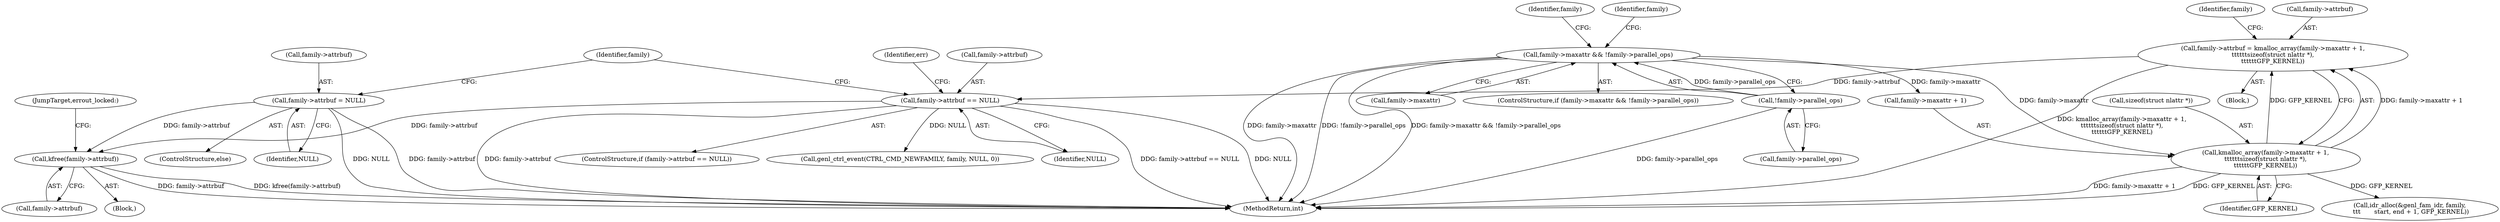 digraph "0_linux_ceabee6c59943bdd5e1da1a6a20dc7ee5f8113a2@API" {
"1000292" [label="(Call,kfree(family->attrbuf))"];
"1000213" [label="(Call,family->attrbuf = NULL)"];
"1000201" [label="(Call,family->attrbuf == NULL)"];
"1000187" [label="(Call,family->attrbuf = kmalloc_array(family->maxattr + 1,\n\t\t\t\t\t\tsizeof(struct nlattr *),\n\t\t\t\t\t\tGFP_KERNEL))"];
"1000191" [label="(Call,kmalloc_array(family->maxattr + 1,\n\t\t\t\t\t\tsizeof(struct nlattr *),\n\t\t\t\t\t\tGFP_KERNEL))"];
"1000178" [label="(Call,family->maxattr && !family->parallel_ops)"];
"1000182" [label="(Call,!family->parallel_ops)"];
"1000189" [label="(Identifier,family)"];
"1000220" [label="(Identifier,family)"];
"1000199" [label="(Identifier,GFP_KERNEL)"];
"1000182" [label="(Call,!family->parallel_ops)"];
"1000179" [label="(Call,family->maxattr)"];
"1000197" [label="(Call,sizeof(struct nlattr *))"];
"1000212" [label="(ControlStructure,else)"];
"1000205" [label="(Identifier,NULL)"];
"1000293" [label="(Call,family->attrbuf)"];
"1000213" [label="(Call,family->attrbuf = NULL)"];
"1000178" [label="(Call,family->maxattr && !family->parallel_ops)"];
"1000300" [label="(MethodReturn,int)"];
"1000191" [label="(Call,kmalloc_array(family->maxattr + 1,\n\t\t\t\t\t\tsizeof(struct nlattr *),\n\t\t\t\t\t\tGFP_KERNEL))"];
"1000186" [label="(Block,)"];
"1000208" [label="(Identifier,err)"];
"1000187" [label="(Call,family->attrbuf = kmalloc_array(family->maxattr + 1,\n\t\t\t\t\t\tsizeof(struct nlattr *),\n\t\t\t\t\t\tGFP_KERNEL))"];
"1000200" [label="(ControlStructure,if (family->attrbuf == NULL))"];
"1000222" [label="(Call,idr_alloc(&genl_fam_idr, family,\n \t\t\t       start, end + 1, GFP_KERNEL))"];
"1000217" [label="(Identifier,NULL)"];
"1000192" [label="(Call,family->maxattr + 1)"];
"1000183" [label="(Call,family->parallel_ops)"];
"1000214" [label="(Call,family->attrbuf)"];
"1000201" [label="(Call,family->attrbuf == NULL)"];
"1000203" [label="(Identifier,family)"];
"1000252" [label="(Call,genl_ctrl_event(CTRL_CMD_NEWFAMILY, family, NULL, 0))"];
"1000177" [label="(ControlStructure,if (family->maxattr && !family->parallel_ops))"];
"1000296" [label="(JumpTarget,errout_locked:)"];
"1000202" [label="(Call,family->attrbuf)"];
"1000292" [label="(Call,kfree(family->attrbuf))"];
"1000215" [label="(Identifier,family)"];
"1000105" [label="(Block,)"];
"1000188" [label="(Call,family->attrbuf)"];
"1000292" -> "1000105"  [label="AST: "];
"1000292" -> "1000293"  [label="CFG: "];
"1000293" -> "1000292"  [label="AST: "];
"1000296" -> "1000292"  [label="CFG: "];
"1000292" -> "1000300"  [label="DDG: kfree(family->attrbuf)"];
"1000292" -> "1000300"  [label="DDG: family->attrbuf"];
"1000213" -> "1000292"  [label="DDG: family->attrbuf"];
"1000201" -> "1000292"  [label="DDG: family->attrbuf"];
"1000213" -> "1000212"  [label="AST: "];
"1000213" -> "1000217"  [label="CFG: "];
"1000214" -> "1000213"  [label="AST: "];
"1000217" -> "1000213"  [label="AST: "];
"1000220" -> "1000213"  [label="CFG: "];
"1000213" -> "1000300"  [label="DDG: NULL"];
"1000213" -> "1000300"  [label="DDG: family->attrbuf"];
"1000201" -> "1000200"  [label="AST: "];
"1000201" -> "1000205"  [label="CFG: "];
"1000202" -> "1000201"  [label="AST: "];
"1000205" -> "1000201"  [label="AST: "];
"1000208" -> "1000201"  [label="CFG: "];
"1000220" -> "1000201"  [label="CFG: "];
"1000201" -> "1000300"  [label="DDG: family->attrbuf == NULL"];
"1000201" -> "1000300"  [label="DDG: NULL"];
"1000201" -> "1000300"  [label="DDG: family->attrbuf"];
"1000187" -> "1000201"  [label="DDG: family->attrbuf"];
"1000201" -> "1000252"  [label="DDG: NULL"];
"1000187" -> "1000186"  [label="AST: "];
"1000187" -> "1000191"  [label="CFG: "];
"1000188" -> "1000187"  [label="AST: "];
"1000191" -> "1000187"  [label="AST: "];
"1000203" -> "1000187"  [label="CFG: "];
"1000187" -> "1000300"  [label="DDG: kmalloc_array(family->maxattr + 1,\n\t\t\t\t\t\tsizeof(struct nlattr *),\n\t\t\t\t\t\tGFP_KERNEL)"];
"1000191" -> "1000187"  [label="DDG: family->maxattr + 1"];
"1000191" -> "1000187"  [label="DDG: GFP_KERNEL"];
"1000191" -> "1000199"  [label="CFG: "];
"1000192" -> "1000191"  [label="AST: "];
"1000197" -> "1000191"  [label="AST: "];
"1000199" -> "1000191"  [label="AST: "];
"1000191" -> "1000300"  [label="DDG: GFP_KERNEL"];
"1000191" -> "1000300"  [label="DDG: family->maxattr + 1"];
"1000178" -> "1000191"  [label="DDG: family->maxattr"];
"1000191" -> "1000222"  [label="DDG: GFP_KERNEL"];
"1000178" -> "1000177"  [label="AST: "];
"1000178" -> "1000179"  [label="CFG: "];
"1000178" -> "1000182"  [label="CFG: "];
"1000179" -> "1000178"  [label="AST: "];
"1000182" -> "1000178"  [label="AST: "];
"1000189" -> "1000178"  [label="CFG: "];
"1000215" -> "1000178"  [label="CFG: "];
"1000178" -> "1000300"  [label="DDG: !family->parallel_ops"];
"1000178" -> "1000300"  [label="DDG: family->maxattr && !family->parallel_ops"];
"1000178" -> "1000300"  [label="DDG: family->maxattr"];
"1000182" -> "1000178"  [label="DDG: family->parallel_ops"];
"1000178" -> "1000192"  [label="DDG: family->maxattr"];
"1000182" -> "1000183"  [label="CFG: "];
"1000183" -> "1000182"  [label="AST: "];
"1000182" -> "1000300"  [label="DDG: family->parallel_ops"];
}
